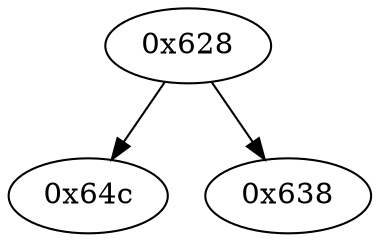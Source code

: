 strict digraph "" {
	"0x64c"	 [opcode="[u'sub', u'sub', u'umull', u'and', u'lsr', u'rrx', u'add', u'sub', u'ldr', u'add', u'bl', u'mov', u'pop']"];
	"0x628"	 [opcode="[u'push', u'mov', u'cmp', u'b']"];
	"0x628" -> "0x64c";
	"0x638"	 [opcode="[u'ldr', u'add', u'bl', u'mov', u'pop']"];
	"0x628" -> "0x638";
}
